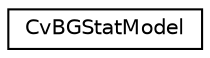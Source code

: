 digraph "Graphical Class Hierarchy"
{
 // LATEX_PDF_SIZE
  edge [fontname="Helvetica",fontsize="10",labelfontname="Helvetica",labelfontsize="10"];
  node [fontname="Helvetica",fontsize="10",shape=record];
  rankdir="LR";
  Node0 [label="CvBGStatModel",height=0.2,width=0.4,color="black", fillcolor="white", style="filled",URL="$struct_cv_b_g_stat_model.html",tooltip=" "];
}
